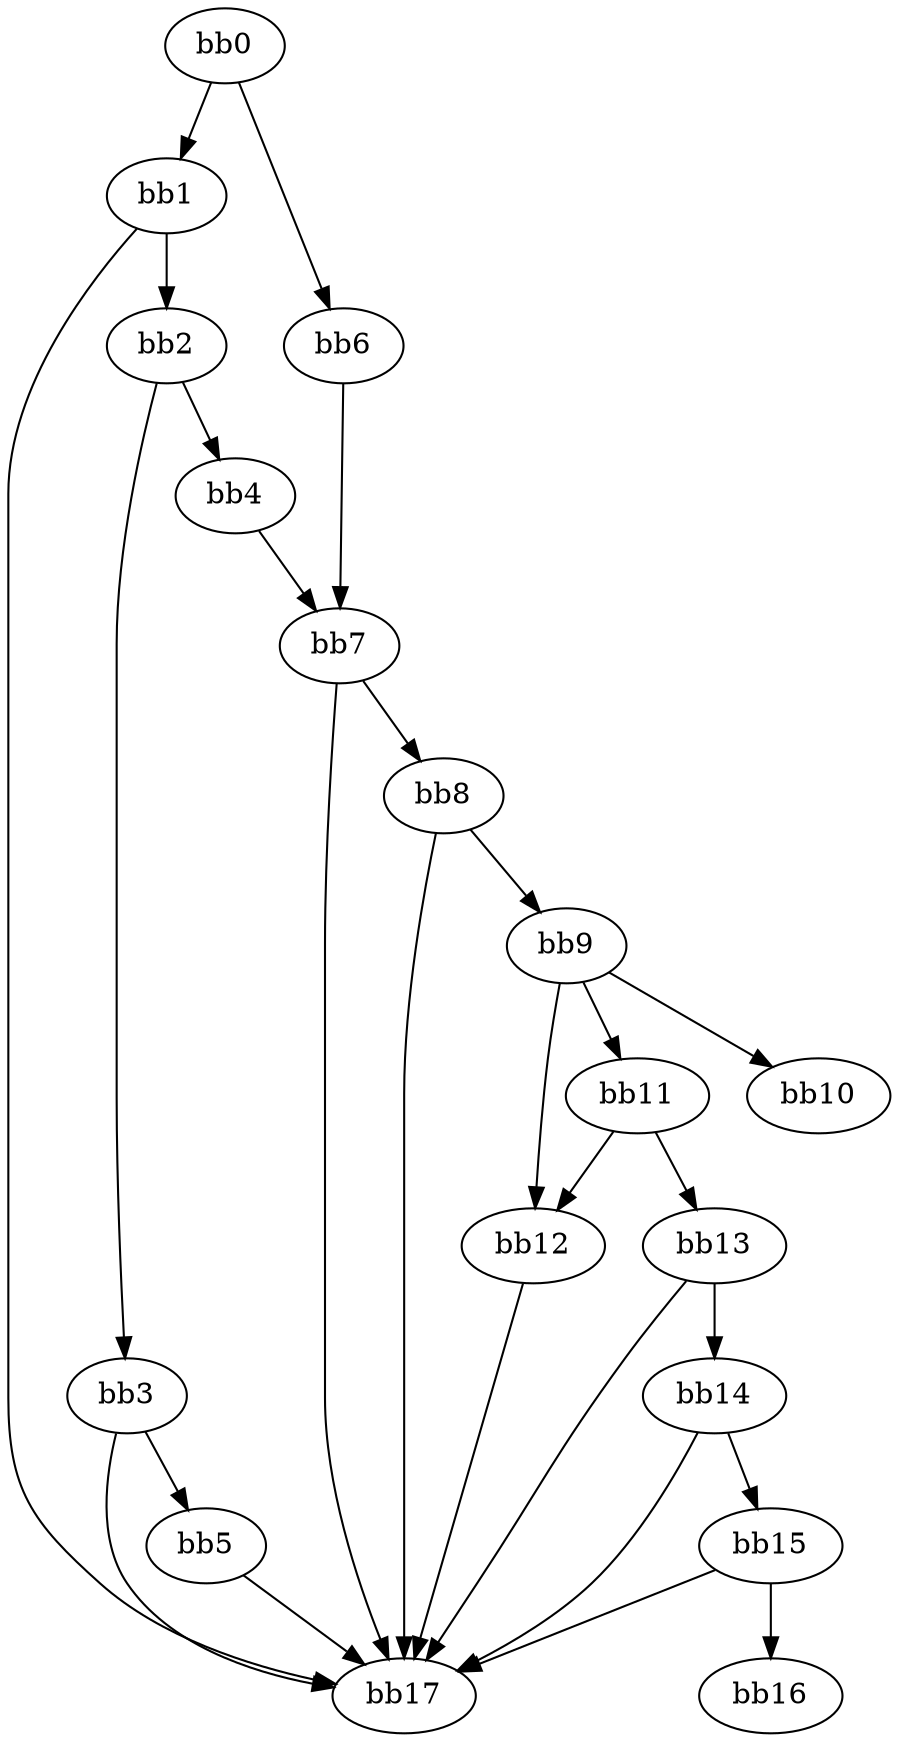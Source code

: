 digraph {
    0 [ label = "bb0\l" ]
    1 [ label = "bb1\l" ]
    2 [ label = "bb2\l" ]
    3 [ label = "bb3\l" ]
    4 [ label = "bb4\l" ]
    5 [ label = "bb5\l" ]
    6 [ label = "bb6\l" ]
    7 [ label = "bb7\l" ]
    8 [ label = "bb8\l" ]
    9 [ label = "bb9\l" ]
    10 [ label = "bb10\l" ]
    11 [ label = "bb11\l" ]
    12 [ label = "bb12\l" ]
    13 [ label = "bb13\l" ]
    14 [ label = "bb14\l" ]
    15 [ label = "bb15\l" ]
    16 [ label = "bb16\l" ]
    17 [ label = "bb17\l" ]
    0 -> 1 [ ]
    0 -> 6 [ ]
    1 -> 2 [ ]
    1 -> 17 [ ]
    2 -> 3 [ ]
    2 -> 4 [ ]
    3 -> 5 [ ]
    3 -> 17 [ ]
    4 -> 7 [ ]
    5 -> 17 [ ]
    6 -> 7 [ ]
    7 -> 8 [ ]
    7 -> 17 [ ]
    8 -> 9 [ ]
    8 -> 17 [ ]
    9 -> 10 [ ]
    9 -> 11 [ ]
    9 -> 12 [ ]
    11 -> 12 [ ]
    11 -> 13 [ ]
    12 -> 17 [ ]
    13 -> 14 [ ]
    13 -> 17 [ ]
    14 -> 15 [ ]
    14 -> 17 [ ]
    15 -> 16 [ ]
    15 -> 17 [ ]
}


